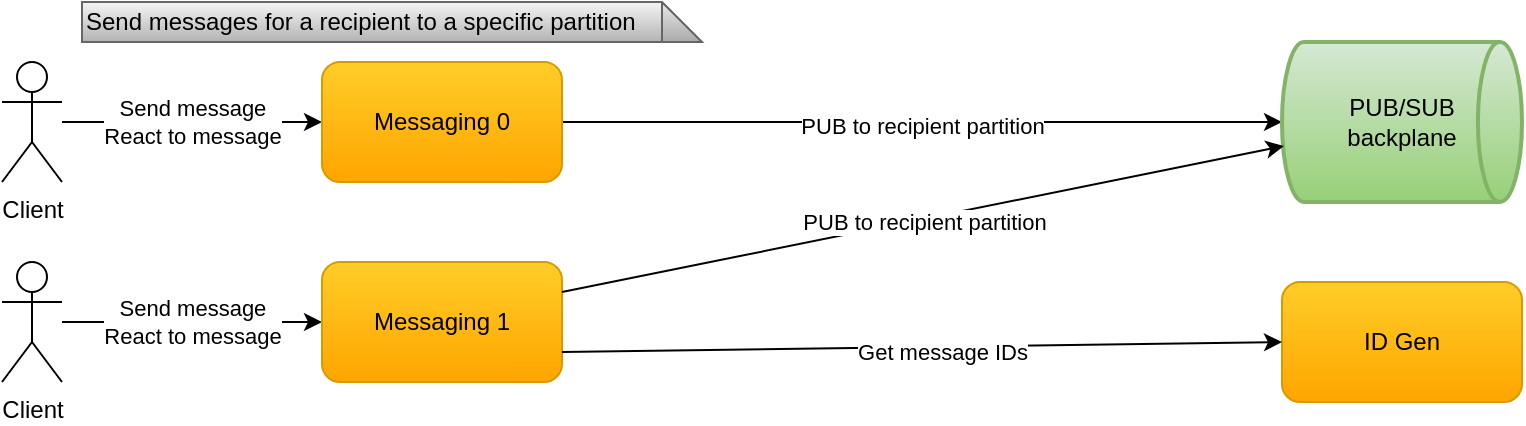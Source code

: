 <mxfile version="22.1.2" type="device">
  <diagram id="G4t1x3i_cumIOjZ8GDXV" name="Page-1">
    <mxGraphModel dx="2020" dy="1203" grid="1" gridSize="10" guides="1" tooltips="1" connect="1" arrows="1" fold="1" page="1" pageScale="1" pageWidth="850" pageHeight="1100" math="0" shadow="0">
      <root>
        <mxCell id="0" />
        <mxCell id="1" parent="0" />
        <mxCell id="4NMri5ObQx2eB0Vx6lmc-10" value="Send message&lt;br&gt;React to message" style="edgeStyle=orthogonalEdgeStyle;rounded=0;orthogonalLoop=1;jettySize=auto;html=1;entryX=0;entryY=0.5;entryDx=0;entryDy=0;startArrow=none;startFill=0;" parent="1" source="4NMri5ObQx2eB0Vx6lmc-1" target="4NMri5ObQx2eB0Vx6lmc-4" edge="1">
          <mxGeometry relative="1" as="geometry" />
        </mxCell>
        <mxCell id="4NMri5ObQx2eB0Vx6lmc-1" value="Client" style="shape=umlActor;verticalLabelPosition=bottom;verticalAlign=top;html=1;outlineConnect=0;" parent="1" vertex="1">
          <mxGeometry x="40" y="70" width="30" height="60" as="geometry" />
        </mxCell>
        <mxCell id="4NMri5ObQx2eB0Vx6lmc-13" value="Send message&lt;br&gt;React to message" style="edgeStyle=orthogonalEdgeStyle;rounded=0;orthogonalLoop=1;jettySize=auto;html=1;entryX=0;entryY=0.5;entryDx=0;entryDy=0;startArrow=none;startFill=0;" parent="1" source="4NMri5ObQx2eB0Vx6lmc-3" target="GdDrrSZIIYJAX2H4kpIf-1" edge="1">
          <mxGeometry relative="1" as="geometry" />
        </mxCell>
        <mxCell id="4NMri5ObQx2eB0Vx6lmc-3" value="Client" style="shape=umlActor;verticalLabelPosition=bottom;verticalAlign=top;html=1;outlineConnect=0;" parent="1" vertex="1">
          <mxGeometry x="40" y="170" width="30" height="60" as="geometry" />
        </mxCell>
        <mxCell id="4NMri5ObQx2eB0Vx6lmc-16" value="PUB to recipient partition" style="rounded=0;orthogonalLoop=1;jettySize=auto;html=1;startArrow=none;startFill=0;exitX=1;exitY=0.5;exitDx=0;exitDy=0;" parent="1" source="4NMri5ObQx2eB0Vx6lmc-4" target="4NMri5ObQx2eB0Vx6lmc-9" edge="1">
          <mxGeometry x="0.004" y="-2" relative="1" as="geometry">
            <mxPoint x="-1" as="offset" />
          </mxGeometry>
        </mxCell>
        <mxCell id="4NMri5ObQx2eB0Vx6lmc-4" value="&lt;font style=&quot;font-size: 12px&quot;&gt;Messaging 0&lt;/font&gt;" style="rounded=1;whiteSpace=wrap;html=1;gradientColor=#ffa500;fillColor=#ffcd28;strokeColor=#d79b00;" parent="1" vertex="1">
          <mxGeometry x="200" y="70" width="120" height="60" as="geometry" />
        </mxCell>
        <mxCell id="4NMri5ObQx2eB0Vx6lmc-9" value="PUB/SUB&lt;br&gt;backplane" style="strokeWidth=2;html=1;shape=mxgraph.flowchart.direct_data;whiteSpace=wrap;gradientColor=#97d077;fillColor=#d5e8d4;strokeColor=#82b366;" parent="1" vertex="1">
          <mxGeometry x="680" y="60" width="120" height="80" as="geometry" />
        </mxCell>
        <mxCell id="_z2AKbsd9psE2ULNNjwj-2" value="Send messages for a recipient to a specific partition" style="shape=note;whiteSpace=wrap;html=1;backgroundOutline=1;darkOpacity=0.05;align=left;gradientColor=#b3b3b3;fillColor=#f5f5f5;strokeColor=#666666;" parent="1" vertex="1">
          <mxGeometry x="80" y="40" width="310" height="20" as="geometry" />
        </mxCell>
        <mxCell id="GdDrrSZIIYJAX2H4kpIf-1" value="&lt;font style=&quot;font-size: 12px&quot;&gt;Messaging 1&lt;/font&gt;" style="rounded=1;whiteSpace=wrap;html=1;gradientColor=#ffa500;fillColor=#ffcd28;strokeColor=#d79b00;" parent="1" vertex="1">
          <mxGeometry x="200" y="170" width="120" height="60" as="geometry" />
        </mxCell>
        <mxCell id="GdDrrSZIIYJAX2H4kpIf-2" value="PUB to recipient partition" style="rounded=0;orthogonalLoop=1;jettySize=auto;html=1;startArrow=none;startFill=0;exitX=1;exitY=0.25;exitDx=0;exitDy=0;entryX=0.008;entryY=0.65;entryDx=0;entryDy=0;entryPerimeter=0;" parent="1" source="GdDrrSZIIYJAX2H4kpIf-1" target="4NMri5ObQx2eB0Vx6lmc-9" edge="1">
          <mxGeometry x="0.004" y="-2" relative="1" as="geometry">
            <mxPoint x="-1" as="offset" />
            <mxPoint x="290" y="111" as="sourcePoint" />
            <mxPoint x="600" y="200" as="targetPoint" />
          </mxGeometry>
        </mxCell>
        <mxCell id="NT00lGCKnByhpFSKJMey-1" value="&lt;font style=&quot;font-size: 12px&quot;&gt;ID Gen&lt;/font&gt;" style="rounded=1;whiteSpace=wrap;html=1;gradientColor=#ffa500;fillColor=#ffcd28;strokeColor=#d79b00;" parent="1" vertex="1">
          <mxGeometry x="680" y="180" width="120" height="60" as="geometry" />
        </mxCell>
        <mxCell id="NT00lGCKnByhpFSKJMey-2" value="Get message IDs" style="endArrow=classic;html=1;entryX=0;entryY=0.5;entryDx=0;entryDy=0;exitX=1;exitY=0.75;exitDx=0;exitDy=0;" parent="1" source="GdDrrSZIIYJAX2H4kpIf-1" target="NT00lGCKnByhpFSKJMey-1" edge="1">
          <mxGeometry x="0.055" y="-3" width="50" height="50" relative="1" as="geometry">
            <mxPoint x="340" y="220" as="sourcePoint" />
            <mxPoint x="520" y="430" as="targetPoint" />
            <mxPoint as="offset" />
          </mxGeometry>
        </mxCell>
      </root>
    </mxGraphModel>
  </diagram>
</mxfile>
